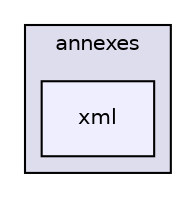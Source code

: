 digraph "annexes/xml" {
  compound=true
  node [ fontsize="10", fontname="Helvetica"];
  edge [ labelfontsize="10", labelfontname="Helvetica"];
  subgraph clusterdir_5f68467203ae247211b4b892d1eb974d {
    graph [ bgcolor="#ddddee", pencolor="black", label="annexes" fontname="Helvetica", fontsize="10", URL="dir_5f68467203ae247211b4b892d1eb974d.html"]
  dir_1fb3124171196a1246034d9f6173b38f [shape=box, label="xml", style="filled", fillcolor="#eeeeff", pencolor="black", URL="dir_1fb3124171196a1246034d9f6173b38f.html"];
  }
}
